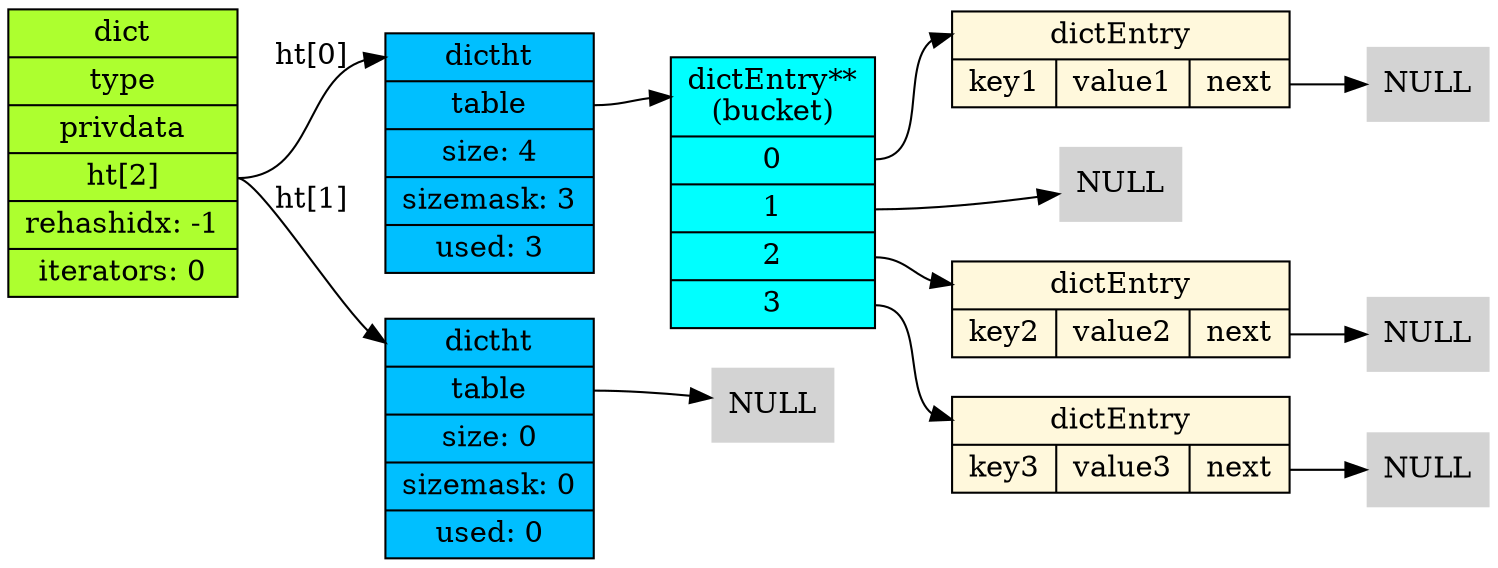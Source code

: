 digraph dict {
    rankdir = LR;
    node [shape=record, style = filled];

    // nodes
    dict [label="dict | type | privdata |<ht> ht[2] | rehashidx: -1 | iterators: 0", fillcolor = "greenyellow"];

    ht0 [label="<dictht>dictht |<table> table | size: 4 | sizemask: 3 | used: 3", fillcolor = "deepskyblue"];
    ht1 [label="<dictht>dictht |<table> table | size: 0 | sizemask: 0 | used: 0", fillcolor = "deepskyblue"];

    bucket [label="<head>dictEntry**\n(bucket) |<table0> 0 |<table1> 1 |<table2> 2 |<table3> 3 ", fillcolor = "cyan"];

    entry1 [label="<head>dictEntry |{key1 | value1 |<next>next}", fillcolor = "cornsilk"];
    entry2 [label="<head>dictEntry |{key2 | value2 |<next>next}", fillcolor = "cornsilk"];
    entry3 [label="<head>dictEntry |{key3 | value3 |<next>next}", fillcolor = "cornsilk"];

    null0 [label="NULL", shape=plaintext];
    null1 [label="NULL", shape=plaintext];
    null2 [label="NULL", shape=plaintext];
    null3 [label="NULL", shape=plaintext];
    tablenull [label="NULL", shape=plaintext];

    // lines
    dict:ht -> ht0:dictht [label="ht[0]"];
    dict:ht -> ht1:dictht [label="ht[1]"];

    ht0:table -> bucket:head;
    ht1:table -> tablenull;

    bucket:table0 -> entry1:head; entry1:next -> null0;
    bucket:table1 -> null1;
    bucket:table2 -> entry2:head; entry2:next -> null2;
    bucket:table3 -> entry3:head; entry3:next -> null3;
}
